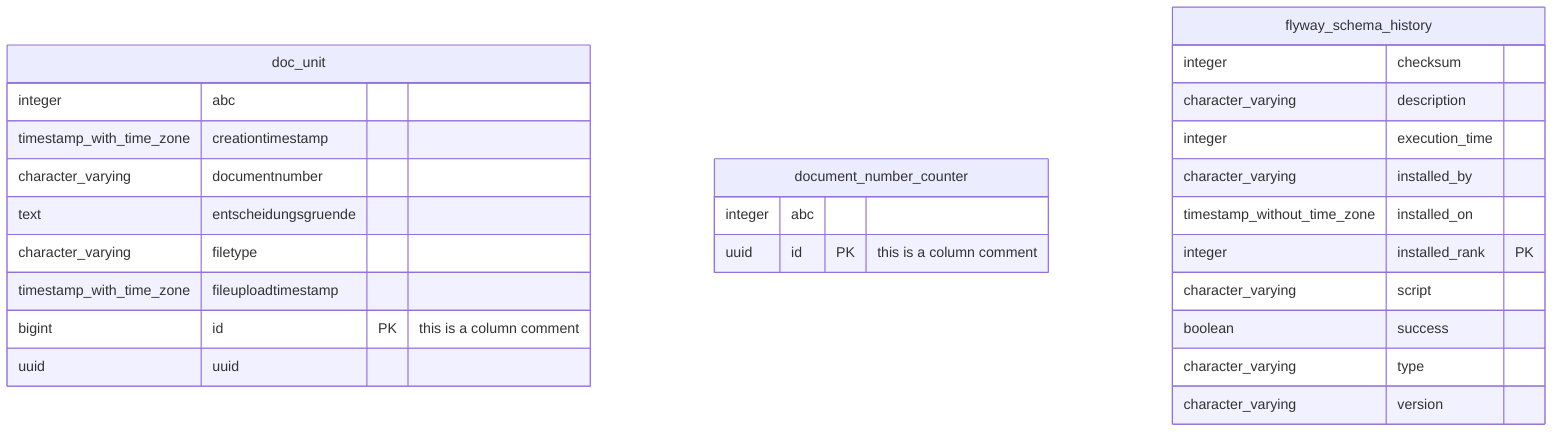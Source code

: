 erDiagram
    doc_unit {
        integer abc
        timestamp_with_time_zone creationtimestamp
        character_varying documentnumber
        text entscheidungsgruende
        character_varying filetype
        timestamp_with_time_zone fileuploadtimestamp
        bigint id PK "this is a column comment"
        uuid uuid
    }

    document_number_counter {
        integer abc
        uuid id PK "this is a column comment"
    }

    flyway_schema_history {
        integer checksum
        character_varying description
        integer execution_time
        character_varying installed_by
        timestamp_without_time_zone installed_on
        integer installed_rank PK
        character_varying script
        boolean success
        character_varying type
        character_varying version
    }